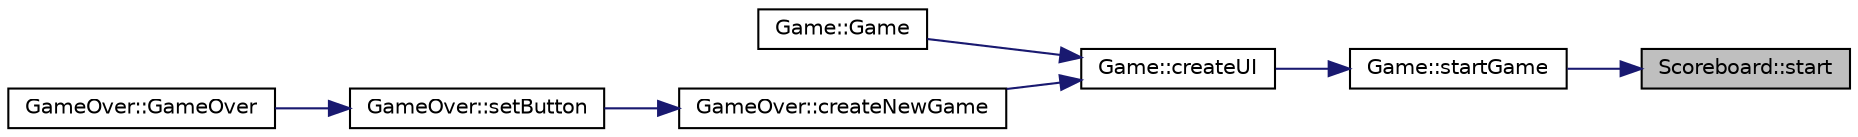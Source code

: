 digraph "Scoreboard::start"
{
 // LATEX_PDF_SIZE
  edge [fontname="Helvetica",fontsize="10",labelfontname="Helvetica",labelfontsize="10"];
  node [fontname="Helvetica",fontsize="10",shape=record];
  rankdir="RL";
  Node36 [label="Scoreboard::start",height=0.2,width=0.4,color="black", fillcolor="grey75", style="filled", fontcolor="black",tooltip=" "];
  Node36 -> Node37 [dir="back",color="midnightblue",fontsize="10",style="solid",fontname="Helvetica"];
  Node37 [label="Game::startGame",height=0.2,width=0.4,color="black", fillcolor="white", style="filled",URL="$class_game.html#ae8638ccdb0ef3bf39a6affa30aa1258f",tooltip=" "];
  Node37 -> Node38 [dir="back",color="midnightblue",fontsize="10",style="solid",fontname="Helvetica"];
  Node38 [label="Game::createUI",height=0.2,width=0.4,color="black", fillcolor="white", style="filled",URL="$class_game.html#aff1e8265354ce13d9efc9fa536c2e54c",tooltip=" "];
  Node38 -> Node39 [dir="back",color="midnightblue",fontsize="10",style="solid",fontname="Helvetica"];
  Node39 [label="Game::Game",height=0.2,width=0.4,color="black", fillcolor="white", style="filled",URL="$class_game.html#ad59df6562a58a614fda24622d3715b65",tooltip=" "];
  Node38 -> Node40 [dir="back",color="midnightblue",fontsize="10",style="solid",fontname="Helvetica"];
  Node40 [label="GameOver::createNewGame",height=0.2,width=0.4,color="black", fillcolor="white", style="filled",URL="$class_game_over.html#a9e16499e9e415d6814f0c4363d1f3bbc",tooltip=" "];
  Node40 -> Node41 [dir="back",color="midnightblue",fontsize="10",style="solid",fontname="Helvetica"];
  Node41 [label="GameOver::setButton",height=0.2,width=0.4,color="black", fillcolor="white", style="filled",URL="$class_game_over.html#af095110c4f11a1df7bc47f452f721c03",tooltip=" "];
  Node41 -> Node42 [dir="back",color="midnightblue",fontsize="10",style="solid",fontname="Helvetica"];
  Node42 [label="GameOver::GameOver",height=0.2,width=0.4,color="black", fillcolor="white", style="filled",URL="$class_game_over.html#a0ff11ac73026d574c5b393e825f10a1b",tooltip=" "];
}
